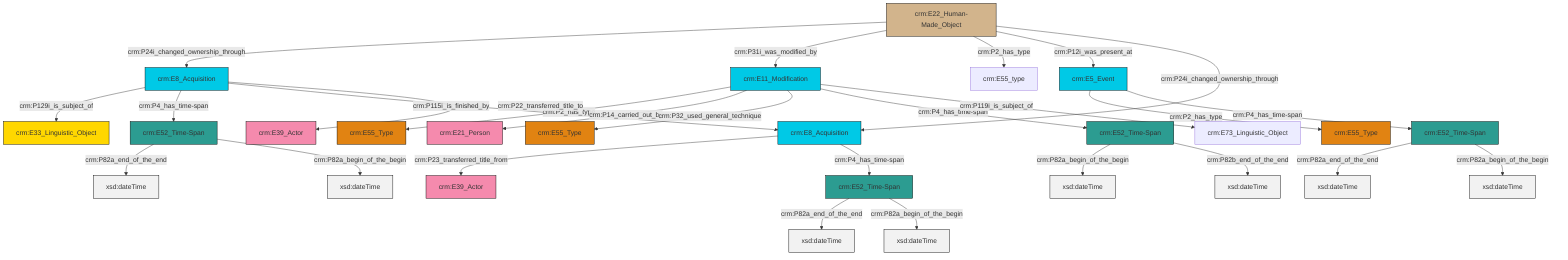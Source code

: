 graph TD
classDef Literal fill:#f2f2f2,stroke:#000000;
classDef CRM_Entity fill:#FFFFFF,stroke:#000000;
classDef Temporal_Entity fill:#00C9E6, stroke:#000000;
classDef Type fill:#E18312, stroke:#000000;
classDef Time-Span fill:#2C9C91, stroke:#000000;
classDef Appellation fill:#FFEB7F, stroke:#000000;
classDef Place fill:#008836, stroke:#000000;
classDef Persistent_Item fill:#B266B2, stroke:#000000;
classDef Conceptual_Object fill:#FFD700, stroke:#000000;
classDef Physical_Thing fill:#D2B48C, stroke:#000000;
classDef Actor fill:#f58aad, stroke:#000000;
classDef PC_Classes fill:#4ce600, stroke:#000000;
classDef Multi fill:#cccccc,stroke:#000000;

0["crm:E11_Modification"]:::Temporal_Entity -->|crm:P2_has_type| 1["crm:E55_Type"]:::Type
2["crm:E8_Acquisition"]:::Temporal_Entity -->|crm:P129i_is_subject_of| 3["crm:E33_Linguistic_Object"]:::Conceptual_Object
4["crm:E52_Time-Span"]:::Time-Span -->|crm:P82a_begin_of_the_begin| 5[xsd:dateTime]:::Literal
2["crm:E8_Acquisition"]:::Temporal_Entity -->|crm:P4_has_time-span| 7["crm:E52_Time-Span"]:::Time-Span
0["crm:E11_Modification"]:::Temporal_Entity -->|crm:P14_carried_out_by| 8["crm:E21_Person"]:::Actor
0["crm:E11_Modification"]:::Temporal_Entity -->|crm:P32_used_general_technique| 9["crm:E55_Type"]:::Type
7["crm:E52_Time-Span"]:::Time-Span -->|crm:P82a_end_of_the_end| 12[xsd:dateTime]:::Literal
2["crm:E8_Acquisition"]:::Temporal_Entity -->|crm:P115i_is_finished_by| 10["crm:E8_Acquisition"]:::Temporal_Entity
13["crm:E52_Time-Span"]:::Time-Span -->|crm:P82a_end_of_the_end| 14[xsd:dateTime]:::Literal
15["crm:E52_Time-Span"]:::Time-Span -->|crm:P82a_end_of_the_end| 16[xsd:dateTime]:::Literal
17["crm:E5_Event"]:::Temporal_Entity -->|crm:P2_has_type| 18["crm:E55_Type"]:::Type
4["crm:E52_Time-Span"]:::Time-Span -->|crm:P82b_end_of_the_end| 19[xsd:dateTime]:::Literal
2["crm:E8_Acquisition"]:::Temporal_Entity -->|crm:P22_transferred_title_to| 21["crm:E39_Actor"]:::Actor
0["crm:E11_Modification"]:::Temporal_Entity -->|crm:P4_has_time-span| 4["crm:E52_Time-Span"]:::Time-Span
25["crm:E22_Human-Made_Object"]:::Physical_Thing -->|crm:P24i_changed_ownership_through| 2["crm:E8_Acquisition"]:::Temporal_Entity
17["crm:E5_Event"]:::Temporal_Entity -->|crm:P4_has_time-span| 15["crm:E52_Time-Span"]:::Time-Span
10["crm:E8_Acquisition"]:::Temporal_Entity -->|crm:P23_transferred_title_from| 28["crm:E39_Actor"]:::Actor
15["crm:E52_Time-Span"]:::Time-Span -->|crm:P82a_begin_of_the_begin| 30[xsd:dateTime]:::Literal
25["crm:E22_Human-Made_Object"]:::Physical_Thing -->|crm:P31i_was_modified_by| 0["crm:E11_Modification"]:::Temporal_Entity
0["crm:E11_Modification"]:::Temporal_Entity -->|crm:P119i_is_subject_of| 31["crm:E73_Linguistic_Object"]:::Default
10["crm:E8_Acquisition"]:::Temporal_Entity -->|crm:P4_has_time-span| 13["crm:E52_Time-Span"]:::Time-Span
13["crm:E52_Time-Span"]:::Time-Span -->|crm:P82a_begin_of_the_begin| 38[xsd:dateTime]:::Literal
25["crm:E22_Human-Made_Object"]:::Physical_Thing -->|crm:P2_has_type| 33["crm:E55_type"]:::Default
25["crm:E22_Human-Made_Object"]:::Physical_Thing -->|crm:P12i_was_present_at| 17["crm:E5_Event"]:::Temporal_Entity
7["crm:E52_Time-Span"]:::Time-Span -->|crm:P82a_begin_of_the_begin| 42[xsd:dateTime]:::Literal
25["crm:E22_Human-Made_Object"]:::Physical_Thing -->|crm:P24i_changed_ownership_through| 10["crm:E8_Acquisition"]:::Temporal_Entity
